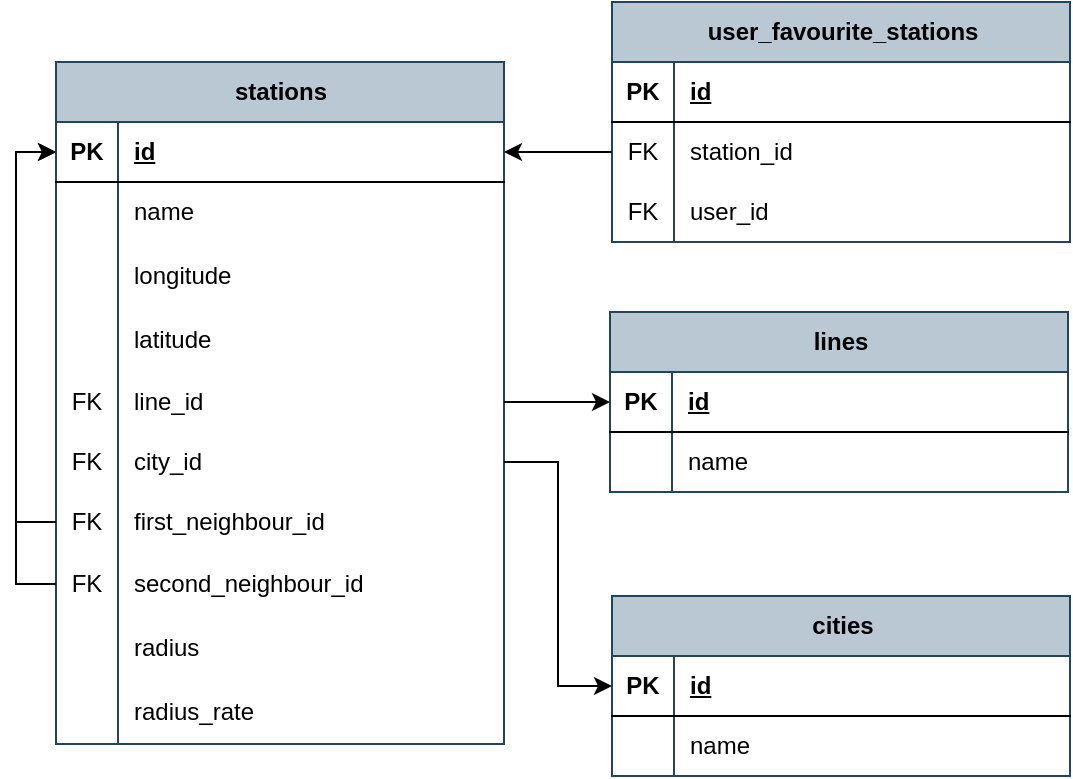 <mxfile version="22.1.2" type="device">
  <diagram name="Страница — 1" id="vLFV6HOYzSumu9VWMFNZ">
    <mxGraphModel dx="1036" dy="614" grid="1" gridSize="1" guides="1" tooltips="1" connect="1" arrows="1" fold="1" page="1" pageScale="1" pageWidth="413" pageHeight="291" math="0" shadow="0">
      <root>
        <mxCell id="0" />
        <mxCell id="1" parent="0" />
        <mxCell id="jBeSdzcGraJQz7PTcPSB-39" value="" style="shape=tableRow;horizontal=0;startSize=0;swimlaneHead=0;swimlaneBody=0;fillColor=none;collapsible=0;dropTarget=0;points=[[0,0.5],[1,0.5]];portConstraint=eastwest;top=0;left=0;right=0;bottom=0;" parent="1" vertex="1">
          <mxGeometry x="159" y="264" width="229" height="29" as="geometry" />
        </mxCell>
        <mxCell id="jBeSdzcGraJQz7PTcPSB-40" value="" style="shape=partialRectangle;connectable=0;fillColor=none;top=0;left=0;bottom=0;right=0;editable=1;overflow=hidden;whiteSpace=wrap;html=1;" parent="jBeSdzcGraJQz7PTcPSB-39" vertex="1">
          <mxGeometry width="30" height="29" as="geometry">
            <mxRectangle width="30" height="29" as="alternateBounds" />
          </mxGeometry>
        </mxCell>
        <mxCell id="jBeSdzcGraJQz7PTcPSB-9" value="stations" style="shape=table;startSize=30;container=1;collapsible=1;childLayout=tableLayout;fixedRows=1;rowLines=0;fontStyle=1;align=center;resizeLast=1;html=1;fillColor=#bac8d3;strokeColor=#23445d;labelBackgroundColor=none;swimlaneFillColor=default;" parent="1" vertex="1">
          <mxGeometry x="163" y="103" width="224" height="341.0" as="geometry" />
        </mxCell>
        <mxCell id="jBeSdzcGraJQz7PTcPSB-10" value="" style="shape=tableRow;horizontal=0;startSize=0;swimlaneHead=0;swimlaneBody=0;fillColor=none;collapsible=0;dropTarget=0;points=[[0,0.5],[1,0.5]];portConstraint=eastwest;top=0;left=0;right=0;bottom=1;" parent="jBeSdzcGraJQz7PTcPSB-9" vertex="1">
          <mxGeometry y="30" width="224" height="30" as="geometry" />
        </mxCell>
        <mxCell id="jBeSdzcGraJQz7PTcPSB-11" value="PK" style="shape=partialRectangle;connectable=0;fillColor=none;top=0;left=0;bottom=0;right=0;fontStyle=1;overflow=hidden;whiteSpace=wrap;html=1;labelBackgroundColor=default;" parent="jBeSdzcGraJQz7PTcPSB-10" vertex="1">
          <mxGeometry width="31" height="30" as="geometry">
            <mxRectangle width="31" height="30" as="alternateBounds" />
          </mxGeometry>
        </mxCell>
        <mxCell id="jBeSdzcGraJQz7PTcPSB-12" value="id" style="shape=partialRectangle;connectable=0;fillColor=none;top=0;left=0;bottom=0;right=0;align=left;spacingLeft=6;fontStyle=5;overflow=hidden;whiteSpace=wrap;html=1;labelBackgroundColor=default;" parent="jBeSdzcGraJQz7PTcPSB-10" vertex="1">
          <mxGeometry x="31" width="193" height="30" as="geometry">
            <mxRectangle width="193" height="30" as="alternateBounds" />
          </mxGeometry>
        </mxCell>
        <mxCell id="jBeSdzcGraJQz7PTcPSB-13" value="" style="shape=tableRow;horizontal=0;startSize=0;swimlaneHead=0;swimlaneBody=0;fillColor=none;collapsible=0;dropTarget=0;points=[[0,0.5],[1,0.5]];portConstraint=eastwest;top=0;left=0;right=0;bottom=0;" parent="jBeSdzcGraJQz7PTcPSB-9" vertex="1">
          <mxGeometry y="60" width="224" height="30" as="geometry" />
        </mxCell>
        <mxCell id="jBeSdzcGraJQz7PTcPSB-14" value="" style="shape=partialRectangle;connectable=0;fillColor=none;top=0;left=0;bottom=0;right=0;editable=1;overflow=hidden;whiteSpace=wrap;html=1;labelBackgroundColor=default;" parent="jBeSdzcGraJQz7PTcPSB-13" vertex="1">
          <mxGeometry width="31" height="30" as="geometry">
            <mxRectangle width="31" height="30" as="alternateBounds" />
          </mxGeometry>
        </mxCell>
        <mxCell id="jBeSdzcGraJQz7PTcPSB-15" value="name" style="shape=partialRectangle;connectable=0;fillColor=none;top=0;left=0;bottom=0;right=0;align=left;spacingLeft=6;overflow=hidden;whiteSpace=wrap;html=1;labelBackgroundColor=default;" parent="jBeSdzcGraJQz7PTcPSB-13" vertex="1">
          <mxGeometry x="31" width="193" height="30" as="geometry">
            <mxRectangle width="193" height="30" as="alternateBounds" />
          </mxGeometry>
        </mxCell>
        <mxCell id="jBeSdzcGraJQz7PTcPSB-16" value="" style="shape=tableRow;horizontal=0;startSize=0;swimlaneHead=0;swimlaneBody=0;fillColor=none;collapsible=0;dropTarget=0;points=[[0,0.5],[1,0.5]];portConstraint=eastwest;top=0;left=0;right=0;bottom=0;" parent="jBeSdzcGraJQz7PTcPSB-9" vertex="1">
          <mxGeometry y="90" width="224" height="33" as="geometry" />
        </mxCell>
        <mxCell id="jBeSdzcGraJQz7PTcPSB-17" value="" style="shape=partialRectangle;connectable=0;fillColor=none;top=0;left=0;bottom=0;right=0;editable=1;overflow=hidden;whiteSpace=wrap;html=1;labelBackgroundColor=default;" parent="jBeSdzcGraJQz7PTcPSB-16" vertex="1">
          <mxGeometry width="31" height="33" as="geometry">
            <mxRectangle width="31" height="33" as="alternateBounds" />
          </mxGeometry>
        </mxCell>
        <mxCell id="jBeSdzcGraJQz7PTcPSB-18" value="longitude" style="shape=partialRectangle;connectable=0;fillColor=none;top=0;left=0;bottom=0;right=0;align=left;spacingLeft=6;overflow=hidden;whiteSpace=wrap;html=1;" parent="jBeSdzcGraJQz7PTcPSB-16" vertex="1">
          <mxGeometry x="31" width="193" height="33" as="geometry">
            <mxRectangle width="193" height="33" as="alternateBounds" />
          </mxGeometry>
        </mxCell>
        <mxCell id="jBeSdzcGraJQz7PTcPSB-19" value="" style="shape=tableRow;horizontal=0;startSize=0;swimlaneHead=0;swimlaneBody=0;fillColor=none;collapsible=0;dropTarget=0;points=[[0,0.5],[1,0.5]];portConstraint=eastwest;top=0;left=0;right=0;bottom=0;" parent="jBeSdzcGraJQz7PTcPSB-9" vertex="1">
          <mxGeometry y="123" width="224" height="32" as="geometry" />
        </mxCell>
        <mxCell id="jBeSdzcGraJQz7PTcPSB-20" value="" style="shape=partialRectangle;connectable=0;fillColor=none;top=0;left=0;bottom=0;right=0;editable=1;overflow=hidden;whiteSpace=wrap;html=1;labelBackgroundColor=default;" parent="jBeSdzcGraJQz7PTcPSB-19" vertex="1">
          <mxGeometry width="31" height="32" as="geometry">
            <mxRectangle width="31" height="32" as="alternateBounds" />
          </mxGeometry>
        </mxCell>
        <mxCell id="jBeSdzcGraJQz7PTcPSB-21" value="latitude" style="shape=partialRectangle;connectable=0;fillColor=none;top=0;left=0;bottom=0;right=0;align=left;spacingLeft=6;overflow=hidden;whiteSpace=wrap;html=1;labelBackgroundColor=default;" parent="jBeSdzcGraJQz7PTcPSB-19" vertex="1">
          <mxGeometry x="31" width="193" height="32" as="geometry">
            <mxRectangle width="193" height="32" as="alternateBounds" />
          </mxGeometry>
        </mxCell>
        <mxCell id="jBeSdzcGraJQz7PTcPSB-76" value="" style="shape=tableRow;horizontal=0;startSize=0;swimlaneHead=0;swimlaneBody=0;fillColor=none;collapsible=0;dropTarget=0;points=[[0,0.5],[1,0.5]];portConstraint=eastwest;top=0;left=0;right=0;bottom=0;" parent="jBeSdzcGraJQz7PTcPSB-9" vertex="1">
          <mxGeometry y="155" width="224" height="30" as="geometry" />
        </mxCell>
        <mxCell id="jBeSdzcGraJQz7PTcPSB-77" value="FK" style="shape=partialRectangle;connectable=0;fillColor=none;top=0;left=0;bottom=0;right=0;editable=1;overflow=hidden;whiteSpace=wrap;html=1;labelBackgroundColor=default;" parent="jBeSdzcGraJQz7PTcPSB-76" vertex="1">
          <mxGeometry width="31" height="30" as="geometry">
            <mxRectangle width="31" height="30" as="alternateBounds" />
          </mxGeometry>
        </mxCell>
        <mxCell id="jBeSdzcGraJQz7PTcPSB-78" value="line_id" style="shape=partialRectangle;connectable=0;fillColor=none;top=0;left=0;bottom=0;right=0;align=left;spacingLeft=6;overflow=hidden;whiteSpace=wrap;html=1;" parent="jBeSdzcGraJQz7PTcPSB-76" vertex="1">
          <mxGeometry x="31" width="193" height="30" as="geometry">
            <mxRectangle width="193" height="30" as="alternateBounds" />
          </mxGeometry>
        </mxCell>
        <mxCell id="jBeSdzcGraJQz7PTcPSB-112" value="" style="shape=tableRow;horizontal=0;startSize=0;swimlaneHead=0;swimlaneBody=0;fillColor=none;collapsible=0;dropTarget=0;points=[[0,0.5],[1,0.5]];portConstraint=eastwest;top=0;left=0;right=0;bottom=0;" parent="jBeSdzcGraJQz7PTcPSB-9" vertex="1">
          <mxGeometry y="185" width="224" height="30" as="geometry" />
        </mxCell>
        <mxCell id="jBeSdzcGraJQz7PTcPSB-113" value="FK" style="shape=partialRectangle;connectable=0;fillColor=none;top=0;left=0;bottom=0;right=0;editable=1;overflow=hidden;whiteSpace=wrap;html=1;labelBackgroundColor=default;" parent="jBeSdzcGraJQz7PTcPSB-112" vertex="1">
          <mxGeometry width="31" height="30" as="geometry">
            <mxRectangle width="31" height="30" as="alternateBounds" />
          </mxGeometry>
        </mxCell>
        <mxCell id="jBeSdzcGraJQz7PTcPSB-114" value="city_id" style="shape=partialRectangle;connectable=0;fillColor=none;top=0;left=0;bottom=0;right=0;align=left;spacingLeft=6;overflow=hidden;whiteSpace=wrap;html=1;" parent="jBeSdzcGraJQz7PTcPSB-112" vertex="1">
          <mxGeometry x="31" width="193" height="30" as="geometry">
            <mxRectangle width="193" height="30" as="alternateBounds" />
          </mxGeometry>
        </mxCell>
        <mxCell id="jBeSdzcGraJQz7PTcPSB-115" value="" style="shape=tableRow;horizontal=0;startSize=0;swimlaneHead=0;swimlaneBody=0;fillColor=none;collapsible=0;dropTarget=0;points=[[0,0.5],[1,0.5]];portConstraint=eastwest;top=0;left=0;right=0;bottom=0;" parent="jBeSdzcGraJQz7PTcPSB-9" vertex="1">
          <mxGeometry y="215" width="224" height="30" as="geometry" />
        </mxCell>
        <mxCell id="jBeSdzcGraJQz7PTcPSB-116" value="FK" style="shape=partialRectangle;connectable=0;fillColor=none;top=0;left=0;bottom=0;right=0;editable=1;overflow=hidden;whiteSpace=wrap;html=1;labelBackgroundColor=default;" parent="jBeSdzcGraJQz7PTcPSB-115" vertex="1">
          <mxGeometry width="31" height="30" as="geometry">
            <mxRectangle width="31" height="30" as="alternateBounds" />
          </mxGeometry>
        </mxCell>
        <mxCell id="jBeSdzcGraJQz7PTcPSB-117" value="first_neighbour_id" style="shape=partialRectangle;connectable=0;fillColor=none;top=0;left=0;bottom=0;right=0;align=left;spacingLeft=6;overflow=hidden;whiteSpace=wrap;html=1;labelBackgroundColor=default;" parent="jBeSdzcGraJQz7PTcPSB-115" vertex="1">
          <mxGeometry x="31" width="193" height="30" as="geometry">
            <mxRectangle width="193" height="30" as="alternateBounds" />
          </mxGeometry>
        </mxCell>
        <mxCell id="jBeSdzcGraJQz7PTcPSB-109" value="" style="shape=tableRow;horizontal=0;startSize=0;swimlaneHead=0;swimlaneBody=0;fillColor=none;collapsible=0;dropTarget=0;points=[[0,0.5],[1,0.5]];portConstraint=eastwest;top=0;left=0;right=0;bottom=0;" parent="jBeSdzcGraJQz7PTcPSB-9" vertex="1">
          <mxGeometry y="245" width="224" height="32" as="geometry" />
        </mxCell>
        <mxCell id="jBeSdzcGraJQz7PTcPSB-110" value="FK" style="shape=partialRectangle;connectable=0;fillColor=none;top=0;left=0;bottom=0;right=0;editable=1;overflow=hidden;whiteSpace=wrap;html=1;labelBackgroundColor=default;" parent="jBeSdzcGraJQz7PTcPSB-109" vertex="1">
          <mxGeometry width="31" height="32" as="geometry">
            <mxRectangle width="31" height="32" as="alternateBounds" />
          </mxGeometry>
        </mxCell>
        <mxCell id="jBeSdzcGraJQz7PTcPSB-111" value="second_neighbour_id" style="shape=partialRectangle;connectable=0;fillColor=none;top=0;left=0;bottom=0;right=0;align=left;spacingLeft=6;overflow=hidden;whiteSpace=wrap;html=1;labelBackgroundColor=default;" parent="jBeSdzcGraJQz7PTcPSB-109" vertex="1">
          <mxGeometry x="31" width="193" height="32" as="geometry">
            <mxRectangle width="193" height="32" as="alternateBounds" />
          </mxGeometry>
        </mxCell>
        <mxCell id="1WaA49Ez3w8H3NwQRVv3-166" value="" style="shape=tableRow;horizontal=0;startSize=0;swimlaneHead=0;swimlaneBody=0;fillColor=none;collapsible=0;dropTarget=0;points=[[0,0.5],[1,0.5]];portConstraint=eastwest;top=0;left=0;right=0;bottom=0;" parent="jBeSdzcGraJQz7PTcPSB-9" vertex="1">
          <mxGeometry y="277" width="224" height="32" as="geometry" />
        </mxCell>
        <mxCell id="1WaA49Ez3w8H3NwQRVv3-167" value="" style="shape=partialRectangle;connectable=0;fillColor=none;top=0;left=0;bottom=0;right=0;editable=1;overflow=hidden;whiteSpace=wrap;html=1;labelBackgroundColor=default;" parent="1WaA49Ez3w8H3NwQRVv3-166" vertex="1">
          <mxGeometry width="31" height="32" as="geometry">
            <mxRectangle width="31" height="32" as="alternateBounds" />
          </mxGeometry>
        </mxCell>
        <mxCell id="1WaA49Ez3w8H3NwQRVv3-168" value="radius" style="shape=partialRectangle;connectable=0;fillColor=none;top=0;left=0;bottom=0;right=0;align=left;spacingLeft=6;overflow=hidden;whiteSpace=wrap;html=1;labelBackgroundColor=default;" parent="1WaA49Ez3w8H3NwQRVv3-166" vertex="1">
          <mxGeometry x="31" width="193" height="32" as="geometry">
            <mxRectangle width="193" height="32" as="alternateBounds" />
          </mxGeometry>
        </mxCell>
        <mxCell id="rY3d2DqKRK5U8dOKjZni-83" value="" style="shape=tableRow;horizontal=0;startSize=0;swimlaneHead=0;swimlaneBody=0;fillColor=none;collapsible=0;dropTarget=0;points=[[0,0.5],[1,0.5]];portConstraint=eastwest;top=0;left=0;right=0;bottom=0;" parent="jBeSdzcGraJQz7PTcPSB-9" vertex="1">
          <mxGeometry y="309" width="224" height="32" as="geometry" />
        </mxCell>
        <mxCell id="rY3d2DqKRK5U8dOKjZni-84" value="" style="shape=partialRectangle;connectable=0;fillColor=none;top=0;left=0;bottom=0;right=0;editable=1;overflow=hidden;whiteSpace=wrap;html=1;labelBackgroundColor=default;" parent="rY3d2DqKRK5U8dOKjZni-83" vertex="1">
          <mxGeometry width="31" height="32" as="geometry">
            <mxRectangle width="31" height="32" as="alternateBounds" />
          </mxGeometry>
        </mxCell>
        <mxCell id="rY3d2DqKRK5U8dOKjZni-85" value="radius_rate" style="shape=partialRectangle;connectable=0;fillColor=none;top=0;left=0;bottom=0;right=0;align=left;spacingLeft=6;overflow=hidden;whiteSpace=wrap;html=1;labelBackgroundColor=default;" parent="rY3d2DqKRK5U8dOKjZni-83" vertex="1">
          <mxGeometry x="31" width="193" height="32" as="geometry">
            <mxRectangle width="193" height="32" as="alternateBounds" />
          </mxGeometry>
        </mxCell>
        <mxCell id="jBeSdzcGraJQz7PTcPSB-218" value="lines" style="shape=table;startSize=30;container=1;collapsible=1;childLayout=tableLayout;fixedRows=1;rowLines=0;fontStyle=1;align=center;resizeLast=1;html=1;fillColor=#bac8d3;strokeColor=#23445d;labelBackgroundColor=none;swimlaneFillColor=default;" parent="1" vertex="1">
          <mxGeometry x="440" y="228" width="229" height="90" as="geometry" />
        </mxCell>
        <mxCell id="jBeSdzcGraJQz7PTcPSB-219" value="" style="shape=tableRow;horizontal=0;startSize=0;swimlaneHead=0;swimlaneBody=0;fillColor=none;collapsible=0;dropTarget=0;points=[[0,0.5],[1,0.5]];portConstraint=eastwest;top=0;left=0;right=0;bottom=1;" parent="jBeSdzcGraJQz7PTcPSB-218" vertex="1">
          <mxGeometry y="30" width="229" height="30" as="geometry" />
        </mxCell>
        <mxCell id="jBeSdzcGraJQz7PTcPSB-220" value="PK" style="shape=partialRectangle;connectable=0;fillColor=none;top=0;left=0;bottom=0;right=0;fontStyle=1;overflow=hidden;whiteSpace=wrap;html=1;labelBackgroundColor=default;" parent="jBeSdzcGraJQz7PTcPSB-219" vertex="1">
          <mxGeometry width="31" height="30" as="geometry">
            <mxRectangle width="31" height="30" as="alternateBounds" />
          </mxGeometry>
        </mxCell>
        <mxCell id="jBeSdzcGraJQz7PTcPSB-221" value="id" style="shape=partialRectangle;connectable=0;fillColor=none;top=0;left=0;bottom=0;right=0;align=left;spacingLeft=6;fontStyle=5;overflow=hidden;whiteSpace=wrap;html=1;labelBackgroundColor=default;" parent="jBeSdzcGraJQz7PTcPSB-219" vertex="1">
          <mxGeometry x="31" width="198" height="30" as="geometry">
            <mxRectangle width="198" height="30" as="alternateBounds" />
          </mxGeometry>
        </mxCell>
        <mxCell id="jBeSdzcGraJQz7PTcPSB-222" value="" style="shape=tableRow;horizontal=0;startSize=0;swimlaneHead=0;swimlaneBody=0;fillColor=none;collapsible=0;dropTarget=0;points=[[0,0.5],[1,0.5]];portConstraint=eastwest;top=0;left=0;right=0;bottom=0;" parent="jBeSdzcGraJQz7PTcPSB-218" vertex="1">
          <mxGeometry y="60" width="229" height="30" as="geometry" />
        </mxCell>
        <mxCell id="jBeSdzcGraJQz7PTcPSB-223" value="" style="shape=partialRectangle;connectable=0;fillColor=none;top=0;left=0;bottom=0;right=0;editable=1;overflow=hidden;whiteSpace=wrap;html=1;labelBackgroundColor=default;" parent="jBeSdzcGraJQz7PTcPSB-222" vertex="1">
          <mxGeometry width="31" height="30" as="geometry">
            <mxRectangle width="31" height="30" as="alternateBounds" />
          </mxGeometry>
        </mxCell>
        <mxCell id="jBeSdzcGraJQz7PTcPSB-224" value="name" style="shape=partialRectangle;connectable=0;fillColor=none;top=0;left=0;bottom=0;right=0;align=left;spacingLeft=6;overflow=hidden;whiteSpace=wrap;html=1;labelBackgroundColor=default;" parent="jBeSdzcGraJQz7PTcPSB-222" vertex="1">
          <mxGeometry x="31" width="198" height="30" as="geometry">
            <mxRectangle width="198" height="30" as="alternateBounds" />
          </mxGeometry>
        </mxCell>
        <mxCell id="7RgVFSohRCe2JiJxlPTo-1" value="user_favourite_stations" style="shape=table;startSize=30;container=1;collapsible=1;childLayout=tableLayout;fixedRows=1;rowLines=0;fontStyle=1;align=center;resizeLast=1;html=1;fillColor=#bac8d3;strokeColor=#23445d;labelBackgroundColor=none;swimlaneFillColor=default;" parent="1" vertex="1">
          <mxGeometry x="441" y="73" width="229" height="120" as="geometry" />
        </mxCell>
        <mxCell id="7RgVFSohRCe2JiJxlPTo-2" value="" style="shape=tableRow;horizontal=0;startSize=0;swimlaneHead=0;swimlaneBody=0;fillColor=none;collapsible=0;dropTarget=0;points=[[0,0.5],[1,0.5]];portConstraint=eastwest;top=0;left=0;right=0;bottom=1;" parent="7RgVFSohRCe2JiJxlPTo-1" vertex="1">
          <mxGeometry y="30" width="229" height="30" as="geometry" />
        </mxCell>
        <mxCell id="7RgVFSohRCe2JiJxlPTo-3" value="PK" style="shape=partialRectangle;connectable=0;fillColor=none;top=0;left=0;bottom=0;right=0;fontStyle=1;overflow=hidden;whiteSpace=wrap;html=1;labelBackgroundColor=default;" parent="7RgVFSohRCe2JiJxlPTo-2" vertex="1">
          <mxGeometry width="31" height="30" as="geometry">
            <mxRectangle width="31" height="30" as="alternateBounds" />
          </mxGeometry>
        </mxCell>
        <mxCell id="7RgVFSohRCe2JiJxlPTo-4" value="id" style="shape=partialRectangle;connectable=0;fillColor=none;top=0;left=0;bottom=0;right=0;align=left;spacingLeft=6;fontStyle=5;overflow=hidden;whiteSpace=wrap;html=1;labelBackgroundColor=default;" parent="7RgVFSohRCe2JiJxlPTo-2" vertex="1">
          <mxGeometry x="31" width="198" height="30" as="geometry">
            <mxRectangle width="198" height="30" as="alternateBounds" />
          </mxGeometry>
        </mxCell>
        <mxCell id="7RgVFSohRCe2JiJxlPTo-5" value="" style="shape=tableRow;horizontal=0;startSize=0;swimlaneHead=0;swimlaneBody=0;fillColor=none;collapsible=0;dropTarget=0;points=[[0,0.5],[1,0.5]];portConstraint=eastwest;top=0;left=0;right=0;bottom=0;" parent="7RgVFSohRCe2JiJxlPTo-1" vertex="1">
          <mxGeometry y="60" width="229" height="30" as="geometry" />
        </mxCell>
        <mxCell id="7RgVFSohRCe2JiJxlPTo-6" value="FK" style="shape=partialRectangle;connectable=0;fillColor=none;top=0;left=0;bottom=0;right=0;editable=1;overflow=hidden;whiteSpace=wrap;html=1;labelBackgroundColor=default;" parent="7RgVFSohRCe2JiJxlPTo-5" vertex="1">
          <mxGeometry width="31" height="30" as="geometry">
            <mxRectangle width="31" height="30" as="alternateBounds" />
          </mxGeometry>
        </mxCell>
        <mxCell id="7RgVFSohRCe2JiJxlPTo-7" value="station_id" style="shape=partialRectangle;connectable=0;fillColor=none;top=0;left=0;bottom=0;right=0;align=left;spacingLeft=6;overflow=hidden;whiteSpace=wrap;html=1;labelBackgroundColor=default;" parent="7RgVFSohRCe2JiJxlPTo-5" vertex="1">
          <mxGeometry x="31" width="198" height="30" as="geometry">
            <mxRectangle width="198" height="30" as="alternateBounds" />
          </mxGeometry>
        </mxCell>
        <mxCell id="7RgVFSohRCe2JiJxlPTo-8" value="" style="shape=tableRow;horizontal=0;startSize=0;swimlaneHead=0;swimlaneBody=0;fillColor=none;collapsible=0;dropTarget=0;points=[[0,0.5],[1,0.5]];portConstraint=eastwest;top=0;left=0;right=0;bottom=0;" parent="7RgVFSohRCe2JiJxlPTo-1" vertex="1">
          <mxGeometry y="90" width="229" height="30" as="geometry" />
        </mxCell>
        <mxCell id="7RgVFSohRCe2JiJxlPTo-9" value="FK" style="shape=partialRectangle;connectable=0;fillColor=none;top=0;left=0;bottom=0;right=0;editable=1;overflow=hidden;whiteSpace=wrap;html=1;labelBackgroundColor=default;" parent="7RgVFSohRCe2JiJxlPTo-8" vertex="1">
          <mxGeometry width="31" height="30" as="geometry">
            <mxRectangle width="31" height="30" as="alternateBounds" />
          </mxGeometry>
        </mxCell>
        <mxCell id="7RgVFSohRCe2JiJxlPTo-10" value="user_id" style="shape=partialRectangle;connectable=0;fillColor=none;top=0;left=0;bottom=0;right=0;align=left;spacingLeft=6;overflow=hidden;whiteSpace=wrap;html=1;labelBackgroundColor=default;" parent="7RgVFSohRCe2JiJxlPTo-8" vertex="1">
          <mxGeometry x="31" width="198" height="30" as="geometry">
            <mxRectangle width="198" height="30" as="alternateBounds" />
          </mxGeometry>
        </mxCell>
        <mxCell id="65zNAfTGBvFYUymVEcRb-1" style="edgeStyle=orthogonalEdgeStyle;rounded=0;orthogonalLoop=1;jettySize=auto;html=1;entryX=0;entryY=0.5;entryDx=0;entryDy=0;" parent="1" source="jBeSdzcGraJQz7PTcPSB-115" target="jBeSdzcGraJQz7PTcPSB-10" edge="1">
          <mxGeometry relative="1" as="geometry" />
        </mxCell>
        <mxCell id="65zNAfTGBvFYUymVEcRb-2" style="edgeStyle=orthogonalEdgeStyle;rounded=0;orthogonalLoop=1;jettySize=auto;html=1;entryX=0;entryY=0.5;entryDx=0;entryDy=0;" parent="1" source="jBeSdzcGraJQz7PTcPSB-109" target="jBeSdzcGraJQz7PTcPSB-10" edge="1">
          <mxGeometry relative="1" as="geometry" />
        </mxCell>
        <mxCell id="1WaA49Ez3w8H3NwQRVv3-191" value="cities" style="shape=table;startSize=30;container=1;collapsible=1;childLayout=tableLayout;fixedRows=1;rowLines=0;fontStyle=1;align=center;resizeLast=1;html=1;fillColor=#bac8d3;strokeColor=#23445d;labelBackgroundColor=none;swimlaneFillColor=default;" parent="1" vertex="1">
          <mxGeometry x="441" y="370" width="229" height="90" as="geometry" />
        </mxCell>
        <mxCell id="1WaA49Ez3w8H3NwQRVv3-192" value="" style="shape=tableRow;horizontal=0;startSize=0;swimlaneHead=0;swimlaneBody=0;fillColor=none;collapsible=0;dropTarget=0;points=[[0,0.5],[1,0.5]];portConstraint=eastwest;top=0;left=0;right=0;bottom=1;" parent="1WaA49Ez3w8H3NwQRVv3-191" vertex="1">
          <mxGeometry y="30" width="229" height="30" as="geometry" />
        </mxCell>
        <mxCell id="1WaA49Ez3w8H3NwQRVv3-193" value="PK" style="shape=partialRectangle;connectable=0;fillColor=none;top=0;left=0;bottom=0;right=0;fontStyle=1;overflow=hidden;whiteSpace=wrap;html=1;labelBackgroundColor=default;" parent="1WaA49Ez3w8H3NwQRVv3-192" vertex="1">
          <mxGeometry width="31" height="30" as="geometry">
            <mxRectangle width="31" height="30" as="alternateBounds" />
          </mxGeometry>
        </mxCell>
        <mxCell id="1WaA49Ez3w8H3NwQRVv3-194" value="id" style="shape=partialRectangle;connectable=0;fillColor=none;top=0;left=0;bottom=0;right=0;align=left;spacingLeft=6;fontStyle=5;overflow=hidden;whiteSpace=wrap;html=1;labelBackgroundColor=default;" parent="1WaA49Ez3w8H3NwQRVv3-192" vertex="1">
          <mxGeometry x="31" width="198" height="30" as="geometry">
            <mxRectangle width="198" height="30" as="alternateBounds" />
          </mxGeometry>
        </mxCell>
        <mxCell id="1WaA49Ez3w8H3NwQRVv3-195" value="" style="shape=tableRow;horizontal=0;startSize=0;swimlaneHead=0;swimlaneBody=0;fillColor=none;collapsible=0;dropTarget=0;points=[[0,0.5],[1,0.5]];portConstraint=eastwest;top=0;left=0;right=0;bottom=0;" parent="1WaA49Ez3w8H3NwQRVv3-191" vertex="1">
          <mxGeometry y="60" width="229" height="30" as="geometry" />
        </mxCell>
        <mxCell id="1WaA49Ez3w8H3NwQRVv3-196" value="" style="shape=partialRectangle;connectable=0;fillColor=none;top=0;left=0;bottom=0;right=0;editable=1;overflow=hidden;whiteSpace=wrap;html=1;labelBackgroundColor=default;" parent="1WaA49Ez3w8H3NwQRVv3-195" vertex="1">
          <mxGeometry width="31" height="30" as="geometry">
            <mxRectangle width="31" height="30" as="alternateBounds" />
          </mxGeometry>
        </mxCell>
        <mxCell id="1WaA49Ez3w8H3NwQRVv3-197" value="name" style="shape=partialRectangle;connectable=0;fillColor=none;top=0;left=0;bottom=0;right=0;align=left;spacingLeft=6;overflow=hidden;whiteSpace=wrap;html=1;labelBackgroundColor=default;" parent="1WaA49Ez3w8H3NwQRVv3-195" vertex="1">
          <mxGeometry x="31" width="198" height="30" as="geometry">
            <mxRectangle width="198" height="30" as="alternateBounds" />
          </mxGeometry>
        </mxCell>
        <mxCell id="rY3d2DqKRK5U8dOKjZni-110" style="edgeStyle=orthogonalEdgeStyle;rounded=0;orthogonalLoop=1;jettySize=auto;html=1;exitX=0;exitY=0.5;exitDx=0;exitDy=0;entryX=1;entryY=0.5;entryDx=0;entryDy=0;" parent="1" source="7RgVFSohRCe2JiJxlPTo-5" target="jBeSdzcGraJQz7PTcPSB-10" edge="1">
          <mxGeometry relative="1" as="geometry" />
        </mxCell>
        <mxCell id="TabH41rybzDTlCRr6Egi-1" style="edgeStyle=orthogonalEdgeStyle;rounded=0;orthogonalLoop=1;jettySize=auto;html=1;exitX=1;exitY=0.5;exitDx=0;exitDy=0;entryX=0;entryY=0.5;entryDx=0;entryDy=0;" edge="1" parent="1" source="jBeSdzcGraJQz7PTcPSB-76" target="jBeSdzcGraJQz7PTcPSB-219">
          <mxGeometry relative="1" as="geometry" />
        </mxCell>
        <mxCell id="TabH41rybzDTlCRr6Egi-3" style="edgeStyle=orthogonalEdgeStyle;rounded=0;orthogonalLoop=1;jettySize=auto;html=1;exitX=1;exitY=0.5;exitDx=0;exitDy=0;entryX=0;entryY=0.5;entryDx=0;entryDy=0;" edge="1" parent="1" source="jBeSdzcGraJQz7PTcPSB-112" target="1WaA49Ez3w8H3NwQRVv3-192">
          <mxGeometry relative="1" as="geometry" />
        </mxCell>
      </root>
    </mxGraphModel>
  </diagram>
</mxfile>
